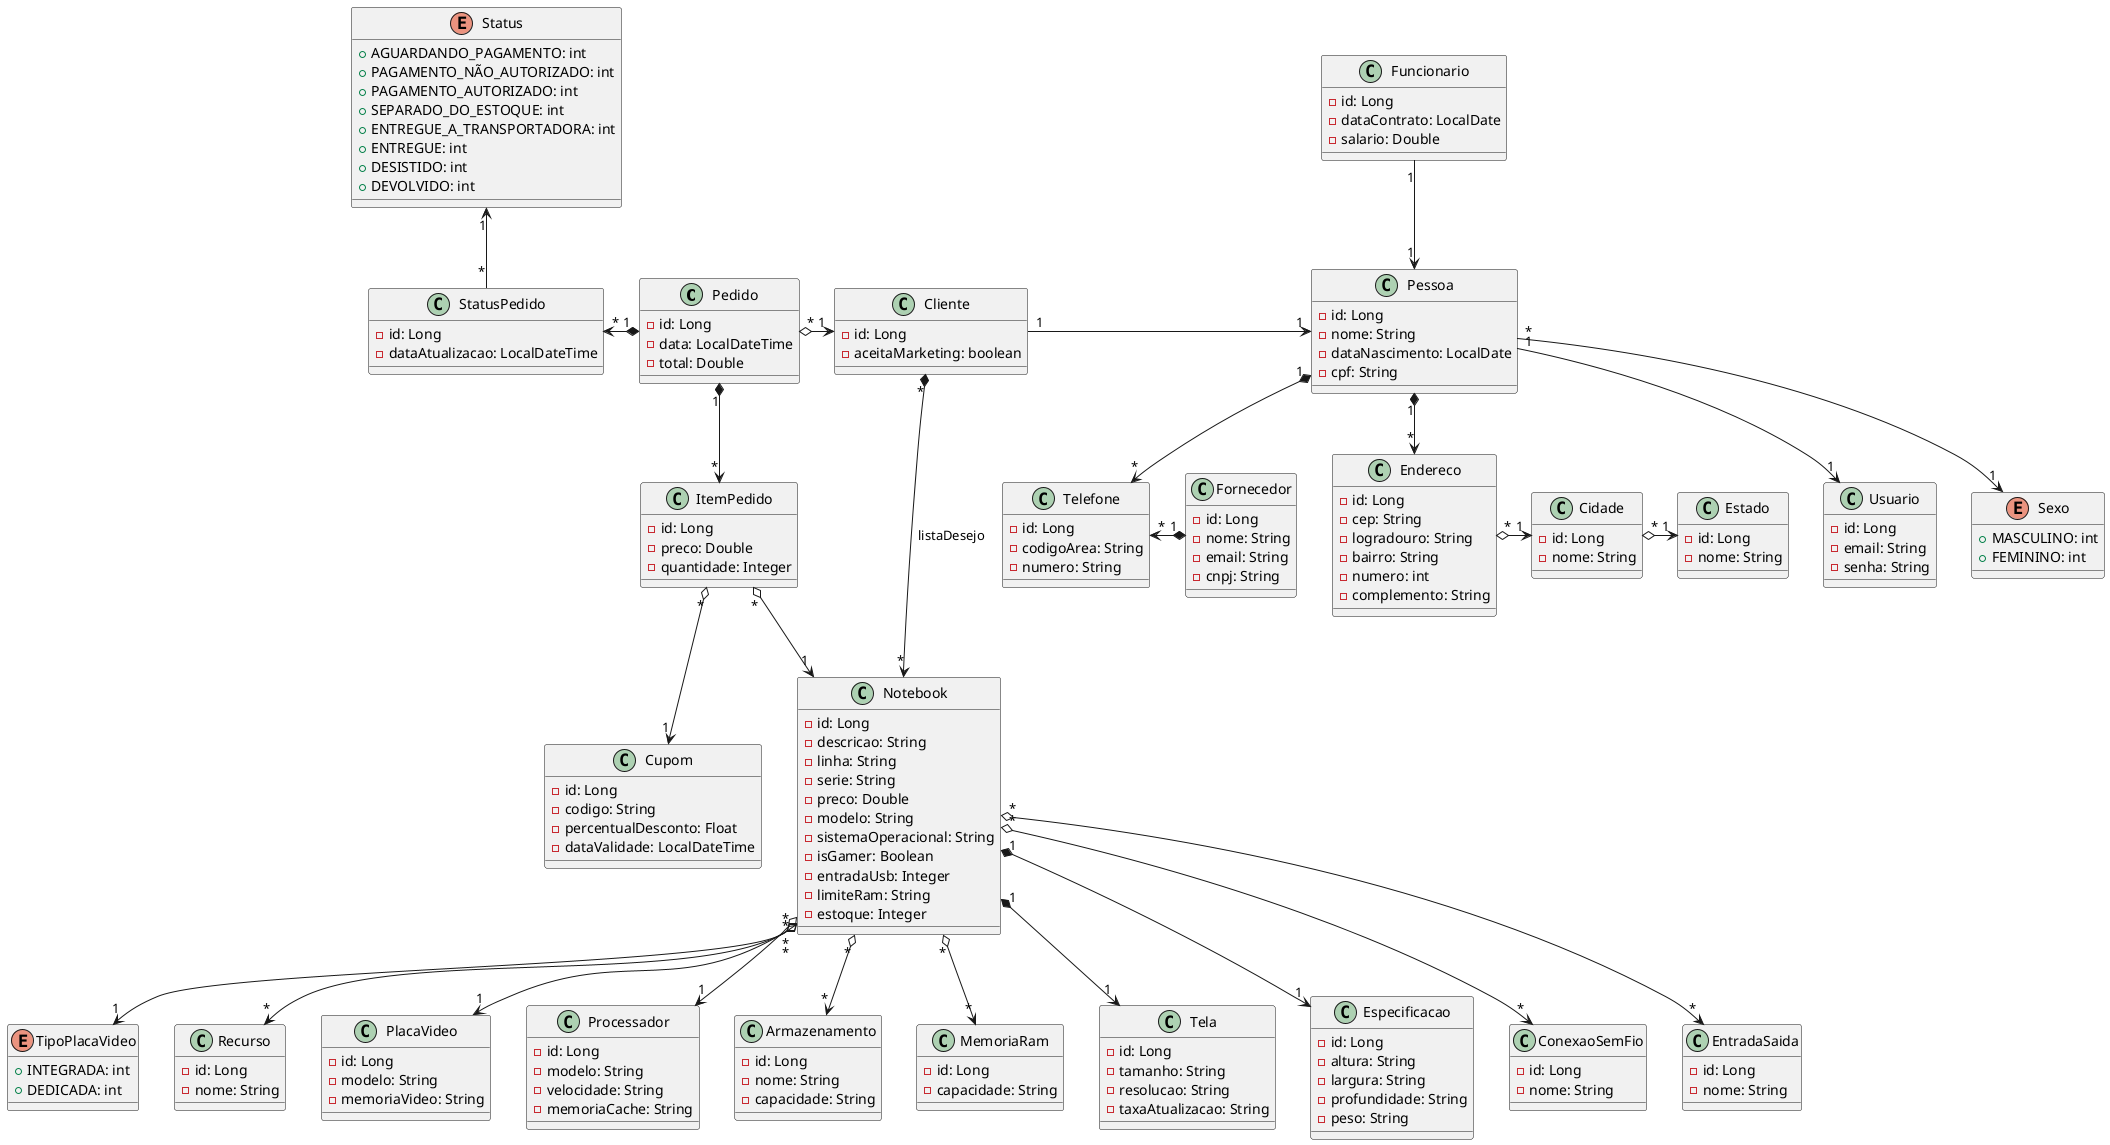 @startuml uml

class Pedido {
    - id: Long
    - data: LocalDateTime
    - total: Double
}

class ItemPedido {
    - id: Long
    - preco: Double
    - quantidade: Integer
}

enum Status {
    + AGUARDANDO_PAGAMENTO: int
    + PAGAMENTO_NÃO_AUTORIZADO: int
    + PAGAMENTO_AUTORIZADO: int
    + SEPARADO_DO_ESTOQUE: int
    + ENTREGUE_A_TRANSPORTADORA: int
    + ENTREGUE: int
    + DESISTIDO: int
    + DEVOLVIDO: int
}

class StatusPedido {
    - id: Long
    - dataAtualizacao: LocalDateTime
}

class Cupom {
    - id: Long
    - codigo: String
    - percentualDesconto: Float
    - dataValidade: LocalDateTime
}

class Pessoa {
    - id: Long
    - nome: String
    - dataNascimento: LocalDate
    - cpf: String
}

class Cliente {
    - id: Long
    - aceitaMarketing: boolean
}

class Funcionario {
    - id: Long
    - dataContrato: LocalDate
    - salario: Double
}

class Usuario {
    - id: Long
    - email: String
    - senha: String
}

enum Sexo {
    + MASCULINO: int
    + FEMININO: int
}

class Endereco {
    - id: Long
    - cep: String
    - logradouro: String
    - bairro: String
    - numero: int
    - complemento: String
}

class Cidade {
    - id: Long
    - nome: String
}

class Estado {
    - id: Long
    - nome: String
}

class Telefone {
    - id: Long
    - codigoArea: String
    - numero: String
}

class Notebook {
    - id: Long
    - descricao: String
    - linha: String 
    - serie: String
    - preco: Double
    - modelo: String
    - sistemaOperacional: String
    - isGamer: Boolean
    - entradaUsb: Integer
    - limiteRam: String
    - estoque: Integer
} 

' Notebook --> Fornecedor. Se colocasse ao contrário, toda vez que fosse cadastrar o fornecedor, teria que
' cadastrar os notebooks também.
class Fornecedor {
    - id: Long
    - nome: String
    - email: String
    - cnpj: String
}

enum TipoPlacaVideo {
    + INTEGRADA: int
    + DEDICADA: int
}

class Recurso {
    - id: Long
    - nome: String
}   

class PlacaVideo {
    - id: Long
    - modelo: String
    - memoriaVideo: String
}

class Processador {
    - id: Long
    - modelo: String
    - velocidade: String
    - memoriaCache: String
}

class Armazenamento {
    - id: Long
    - nome: String
    - capacidade: String
}

class MemoriaRam {
    - id: Long
    - capacidade: String
}

class Tela {
    - id: Long
    - tamanho: String
    - resolucao: String 
    - taxaAtualizacao: String
}

' Especificacao. Informação exclusiva do Notebook. Não pode ser reaproveitada. Se tiver que usar dnv, teria que cadastrar outro.
' Composição: Estou sempre cadastrando se for composição. Deve ser 1 de onde parte a composição
class Especificacao {
    - id: Long
    - altura: String
    - largura: String
    - profundidade: String
    - peso: String
}

class ConexaoSemFio {
    - id: Long
    - nome: String
}

class EntradaSaida { 
    - id: Long
    - nome: String
}

Pedido "1" *--> "*" ItemPedido
' right
Pedido "*" o-right-> "1" Cliente
'left
Pedido "1" *-left-> "*" StatusPedido
StatusPedido "*" -up-> "1" Status
ItemPedido "*" o--> "1" Notebook
'left
ItemPedido "*" o--> "1" Cupom
'Cupom "*" --> "1" Fornecedor

Pessoa "1" *--> "*" Endereco
' right
Pessoa "1" *-down-> "*" Telefone
Pessoa "*" --> "1" Sexo
Pessoa "1" --> "1" Usuario

' right
Cliente "1" -right-> "1" Pessoa
Funcionario "1" --> "1" Pessoa
Cliente "*" *--> "*" Notebook: listaDesejo

Endereco "*" o-right-> "1" Cidade
Cidade "*" o-right-> "1" Estado

Notebook "1" *--> "1" Tela
Notebook "*" o--> "1" Processador
Notebook "*" --> "1" TipoPlacaVideo
Notebook "*" o--> "1" PlacaVideo
Notebook "*" o--> "*" Armazenamento
Notebook "*" o--> "*" MemoriaRam
Notebook "1" *--> "1" Especificacao
Notebook "*" o--> "*" Recurso
'Notebook "*" o--> "1" Fornecedor
Notebook "*" o--> "*" ConexaoSemFio
Notebook "*" o--> "*" EntradaSaida

Fornecedor "1" *-left-> "*" Telefone

@enduml

'1) Por que preciso do preço no ItemPedidoDTO se já mando o id
' do produto e o desconto pra calcular no back?

'2) Pessoa e Fornecedor tendo muitos telefones e sendo composição,
' usar JoinTable pra criar uma pessoa_telefone e fornecedor_telefone

'3) Lista de desejo: Criar um resource para isso ou colocar no próprio cliente?: Próprio Cliente

'4) Quando passar parâmetro pelo path param? Pois posso pegar o cliente
' a partir do subject com o JsonWebToken (getSubject) e a partir daí pegar
' o cliente: Certo seria conferir se o cliente do token é o mesmo do id que foi passado

'5) Se excluir um cliente, o pedido será excluido também? Como fica a integridade
' referencial da tabela pedidos ao excluir um cliente?

'6) Pedido ter um histórico de status de andamento

'7) Funcionário poder ter mais de um perfil (Normal ou Ad

'8) Várias formas de rodar os testes e encaixar permissão: Passando token no header, usando @TestSecurity

'9) Preciso colocar um objeto inteiro de notebook dentro de listaDesejo?

' Arrumar bean validation. Testar cupom e pedido. Organizar melhor pastas. Organizar melhor sequência de métodos
' no resource. Colocar validações de banco para pedido e cupom. Implementar lista desejo. 
' Colocar mais métodos no resource de Cupom. metodo para atualizar o status do pedido
' Tem problema receber integer no pathParam?
' E se eu quiser pesquisar pela data? Pois pathparam não aceita LocalDateTime (Apenas tipos primitivos e de referencia?)
' Colocar as validações de cupom tudo em um método só
' Arrumar FileService para ser geral
' Colocar nomeImagem direto no dto, pra na hora de cadastrar já subir imagem
' Organizar melhor ItemPedidoDTO (idNotebook primeiro - e dps organizar a classe normal)
' Em vez de devolver o objeto todo de fornecedor, não seria interessante devolver só a marca?
' No update de produto, atualizar idCliente tbm? Faz sentido?

' Parte de Pagamento: 1°) Posso criar diversos endpoints para fechar o pedido, 1 para cada opção de pagamento
' 2°) Posso criar um resource para pagamento (com vários endpoints de pagamento) e colocar o id do pedido que quero. Então concluo o pedido e o pagamento fica pendente ate eu o finalizar
' 3°) Posso criar um resource para pagamento com várias opções para adicionar saldo ao site e assim ter dinheiro no site para pagar a compra

' Opção: Fazer tudo em pedido em um unico endpoint (colocar a opção (cartao, pix, boleto) e colocar os dados de cartao) -> Se não for cartão, ignora os dados. Se for, aplica ele na compra.

' Ou fazer 2 endpoints, um pra compra com cartão (dto de pedido com dados de cartao), e outro pra compra com pix / boleto, etc (dto com opção de geracao)
